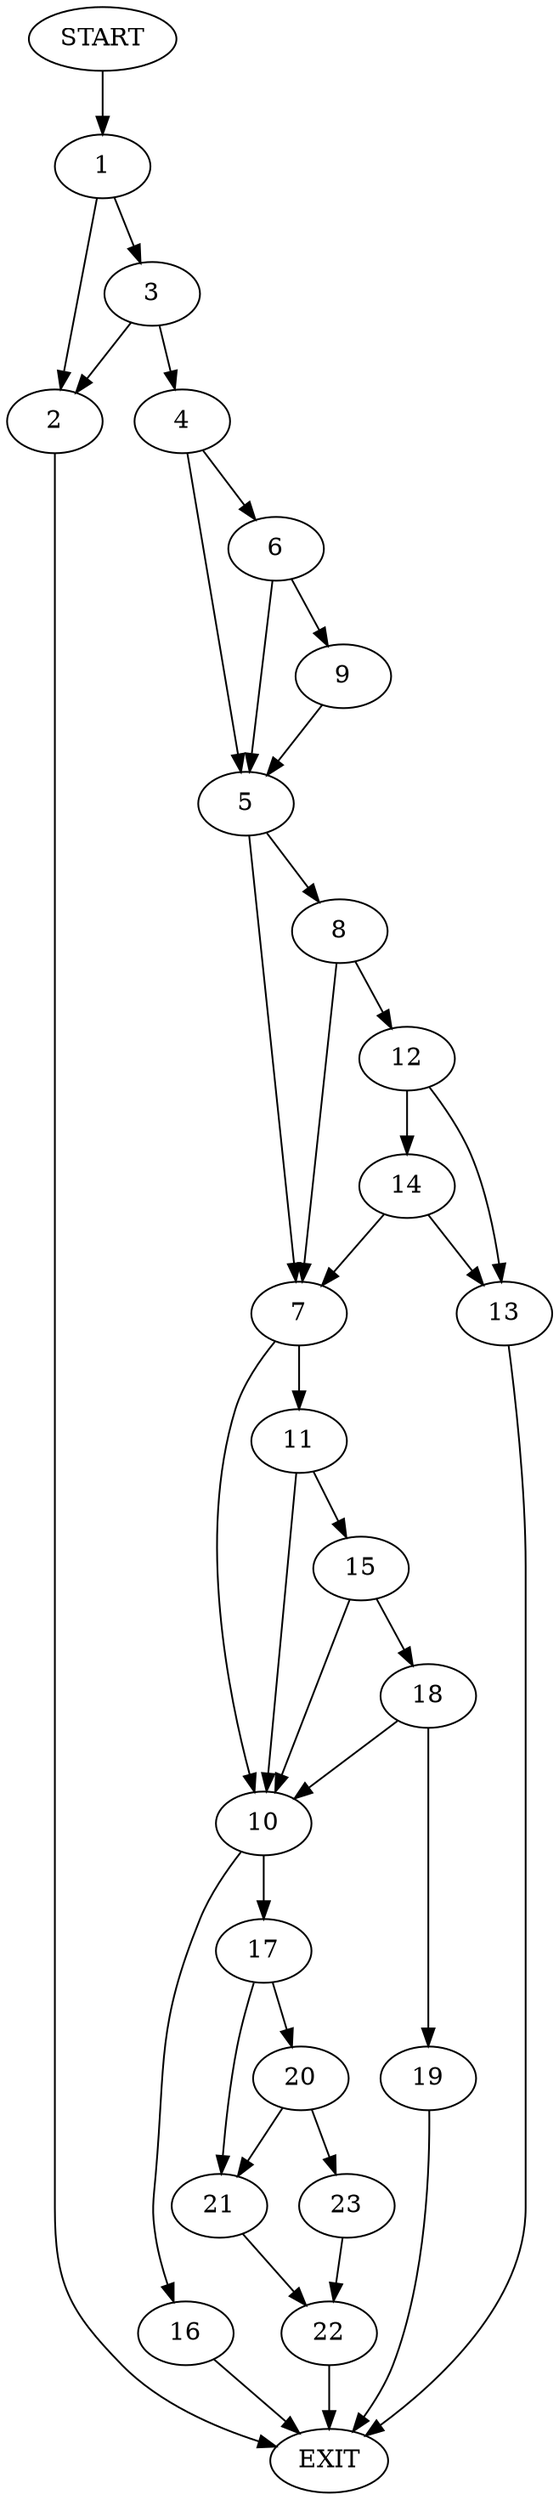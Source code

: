 digraph {
0 [label="START"]
24 [label="EXIT"]
0 -> 1
1 -> 2
1 -> 3
3 -> 2
3 -> 4
2 -> 24
4 -> 5
4 -> 6
5 -> 7
5 -> 8
6 -> 9
6 -> 5
9 -> 5
7 -> 10
7 -> 11
8 -> 12
8 -> 7
12 -> 13
12 -> 14
14 -> 7
14 -> 13
13 -> 24
11 -> 15
11 -> 10
10 -> 16
10 -> 17
15 -> 10
15 -> 18
18 -> 19
18 -> 10
19 -> 24
16 -> 24
17 -> 20
17 -> 21
21 -> 22
20 -> 23
20 -> 21
23 -> 22
22 -> 24
}
